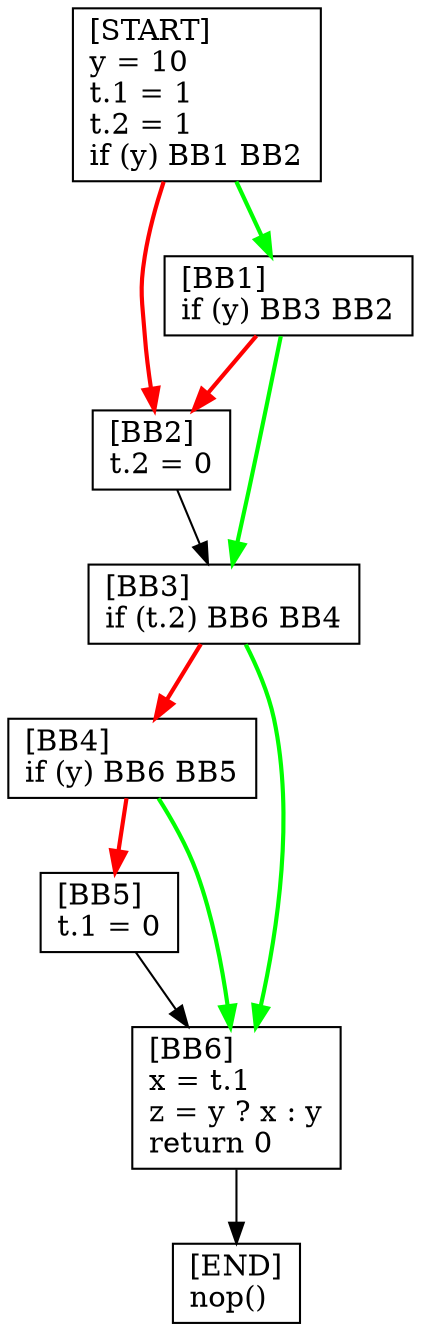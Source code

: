 digraph {
  node [shape=box]
  START [label="[START]\ly = 10\lt.1 = 1\lt.2 = 1\lif (y) BB1 BB2\l"];
  BB1 [label="[BB1]\lif (y) BB3 BB2\l"];
  BB2 [label="[BB2]\lt.2 = 0\l"];
  BB3 [label="[BB3]\lif (t.2) BB6 BB4\l"];
  BB4 [label="[BB4]\lif (y) BB6 BB5\l"];
  BB5 [label="[BB5]\lt.1 = 0\l"];
  BB6 [label="[BB6]\lx = t.1\lz = y ? x : y\lreturn 0\l"];
  END [label="[END]\lnop()\l"];
  BB6 -> END;
  BB1 -> BB3 [color=green, penwidth=2];
  BB4 -> BB5 [color=red, penwidth=2];
  BB3 -> BB4 [color=red, penwidth=2];
  BB4 -> BB6 [color=green, penwidth=2];
  BB2 -> BB3;
  BB5 -> BB6;
  START -> BB2 [color=red, penwidth=2];
  BB3 -> BB6 [color=green, penwidth=2];
  BB1 -> BB2 [color=red, penwidth=2];
  START -> BB1 [color=green, penwidth=2];
}
